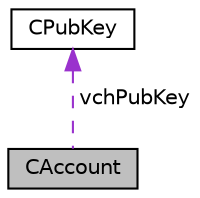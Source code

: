 digraph "CAccount"
{
 // LATEX_PDF_SIZE
  edge [fontname="Helvetica",fontsize="10",labelfontname="Helvetica",labelfontsize="10"];
  node [fontname="Helvetica",fontsize="10",shape=record];
  Node1 [label="CAccount",height=0.2,width=0.4,color="black", fillcolor="grey75", style="filled", fontcolor="black",tooltip=" "];
  Node2 -> Node1 [dir="back",color="darkorchid3",fontsize="10",style="dashed",label=" vchPubKey" ];
  Node2 [label="CPubKey",height=0.2,width=0.4,color="black", fillcolor="white", style="filled",URL="$class_c_pub_key.html",tooltip=" "];
}
